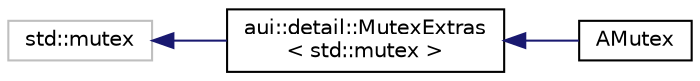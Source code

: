 digraph "Graphical Class Hierarchy"
{
 // LATEX_PDF_SIZE
  edge [fontname="Helvetica",fontsize="10",labelfontname="Helvetica",labelfontsize="10"];
  node [fontname="Helvetica",fontsize="10",shape=record];
  rankdir="LR";
  Node831 [label="std::mutex",height=0.2,width=0.4,color="grey75", fillcolor="white", style="filled",tooltip=" "];
  Node831 -> Node0 [dir="back",color="midnightblue",fontsize="10",style="solid",fontname="Helvetica"];
  Node0 [label="aui::detail::MutexExtras\l\< std::mutex \>",height=0.2,width=0.4,color="black", fillcolor="white", style="filled",URL="$structaui_1_1detail_1_1MutexExtras.html",tooltip=" "];
  Node0 -> Node1 [dir="back",color="midnightblue",fontsize="10",style="solid",fontname="Helvetica"];
  Node1 [label="AMutex",height=0.2,width=0.4,color="black", fillcolor="white", style="filled",URL="$structAMutex.html",tooltip="Basic syscall-based synchronization primitive."];
}
